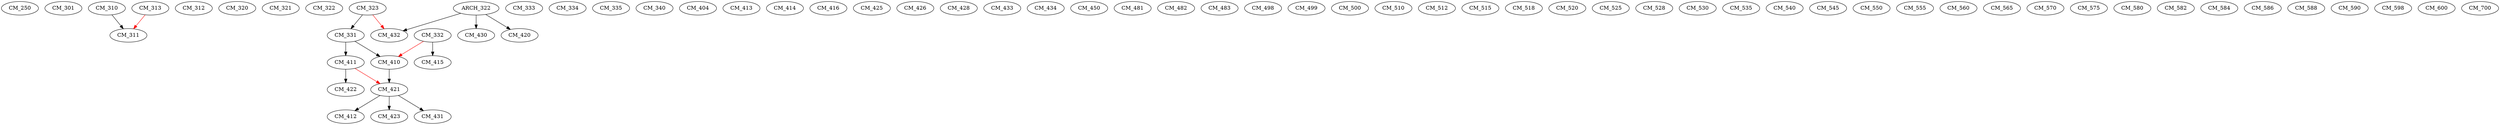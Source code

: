 digraph G {
    CM_250;
    CM_301;
    CM_310;
    edge [color=black];
    CM_310 -> CM_311;
    edge [color=red];
    CM_313 -> CM_311;
    CM_312;
    CM_313;
    CM_320;
    CM_321;
    CM_322;
    CM_323;
    edge [color=black];
    CM_323 -> CM_331;
    CM_332;
    CM_333;
    CM_334;
    CM_335;
    CM_340;
    CM_404;
    edge [color=black];
    CM_331 -> CM_410;
    edge [color=red];
    CM_332 -> CM_410;
    edge [color=black];
    CM_331 -> CM_411;
    edge [color=black];
    CM_421 -> CM_412;
    CM_413;
    CM_414;
    edge [color=black];
    CM_332 -> CM_415;
    CM_416;
    edge [color=black];
    ARCH_322 -> CM_420;
    edge [color=black];
    CM_410 -> CM_421;
    edge [color=red];
    CM_411 -> CM_421;
    edge [color=black];
    CM_411 -> CM_422;
    edge [color=black];
    CM_421 -> CM_423;
    CM_425;
    CM_426;
    CM_428;
    edge [color=black];
    ARCH_322 -> CM_430;
    edge [color=black];
    CM_421 -> CM_431;
    edge [color=black];
    ARCH_322 -> CM_432;
    edge [color=red];
    CM_323 -> CM_432;
    CM_433;
    CM_434;
    CM_450;
    CM_481;
    CM_482;
    CM_483;
    CM_498;
    CM_499;
    CM_500;
    CM_510;
    CM_512;
    CM_515;
    CM_518;
    CM_520;
    CM_525;
    CM_528;
    CM_530;
    CM_535;
    CM_540;
    CM_545;
    CM_550;
    CM_555;
    CM_560;
    CM_565;
    CM_570;
    CM_575;
    CM_580;
    CM_582;
    CM_584;
    CM_586;
    CM_588;
    CM_590;
    CM_598;
    CM_600;
    CM_700;
}
